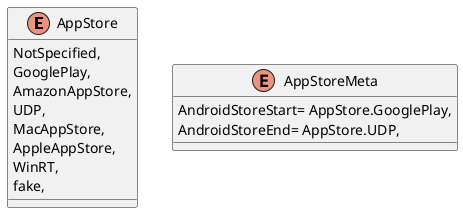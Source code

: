 @startuml
enum AppStore {
    NotSpecified,
    GooglePlay,
    AmazonAppStore,
    UDP,
    MacAppStore,
    AppleAppStore,
    WinRT,
    fake,
}
enum AppStoreMeta {
    AndroidStoreStart= AppStore.GooglePlay,
    AndroidStoreEnd= AppStore.UDP,
}
@enduml
